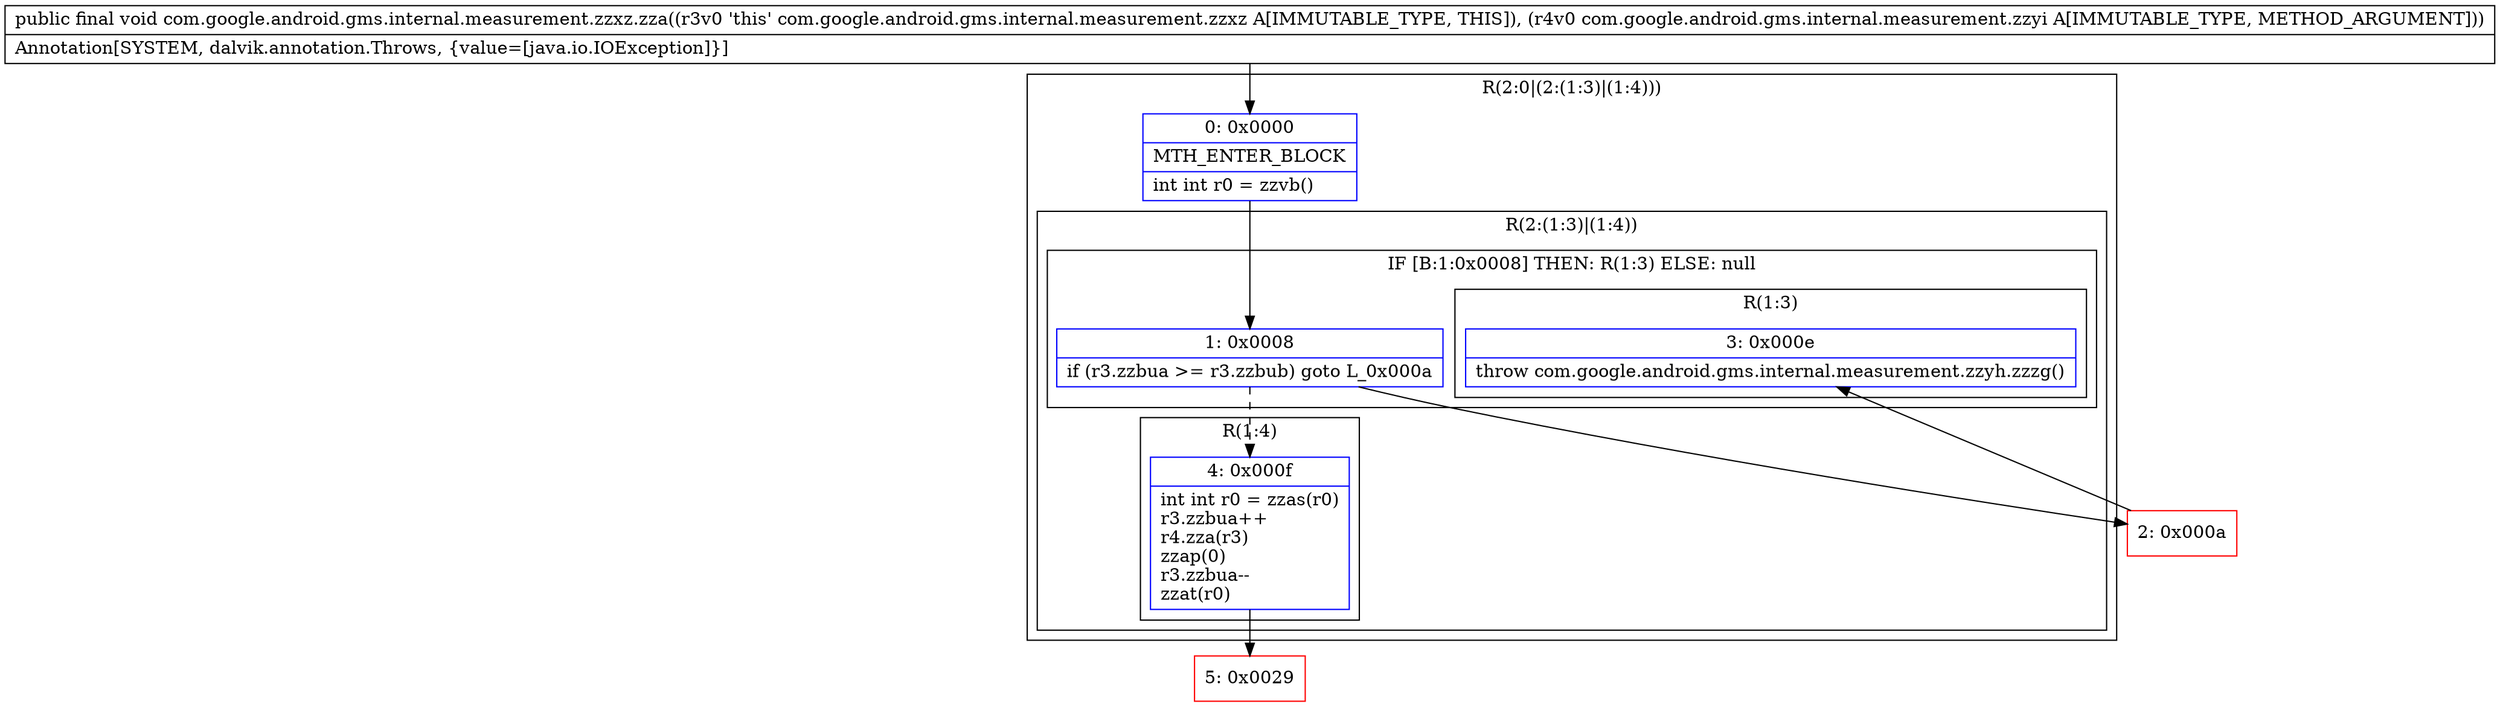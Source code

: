 digraph "CFG forcom.google.android.gms.internal.measurement.zzxz.zza(Lcom\/google\/android\/gms\/internal\/measurement\/zzyi;)V" {
subgraph cluster_Region_433380464 {
label = "R(2:0|(2:(1:3)|(1:4)))";
node [shape=record,color=blue];
Node_0 [shape=record,label="{0\:\ 0x0000|MTH_ENTER_BLOCK\l|int int r0 = zzvb()\l}"];
subgraph cluster_Region_732088020 {
label = "R(2:(1:3)|(1:4))";
node [shape=record,color=blue];
subgraph cluster_IfRegion_960108549 {
label = "IF [B:1:0x0008] THEN: R(1:3) ELSE: null";
node [shape=record,color=blue];
Node_1 [shape=record,label="{1\:\ 0x0008|if (r3.zzbua \>= r3.zzbub) goto L_0x000a\l}"];
subgraph cluster_Region_1359997882 {
label = "R(1:3)";
node [shape=record,color=blue];
Node_3 [shape=record,label="{3\:\ 0x000e|throw com.google.android.gms.internal.measurement.zzyh.zzzg()\l}"];
}
}
subgraph cluster_Region_1031391638 {
label = "R(1:4)";
node [shape=record,color=blue];
Node_4 [shape=record,label="{4\:\ 0x000f|int int r0 = zzas(r0)\lr3.zzbua++\lr4.zza(r3)\lzzap(0)\lr3.zzbua\-\-\lzzat(r0)\l}"];
}
}
}
Node_2 [shape=record,color=red,label="{2\:\ 0x000a}"];
Node_5 [shape=record,color=red,label="{5\:\ 0x0029}"];
MethodNode[shape=record,label="{public final void com.google.android.gms.internal.measurement.zzxz.zza((r3v0 'this' com.google.android.gms.internal.measurement.zzxz A[IMMUTABLE_TYPE, THIS]), (r4v0 com.google.android.gms.internal.measurement.zzyi A[IMMUTABLE_TYPE, METHOD_ARGUMENT]))  | Annotation[SYSTEM, dalvik.annotation.Throws, \{value=[java.io.IOException]\}]\l}"];
MethodNode -> Node_0;
Node_0 -> Node_1;
Node_1 -> Node_2;
Node_1 -> Node_4[style=dashed];
Node_4 -> Node_5;
Node_2 -> Node_3;
}

